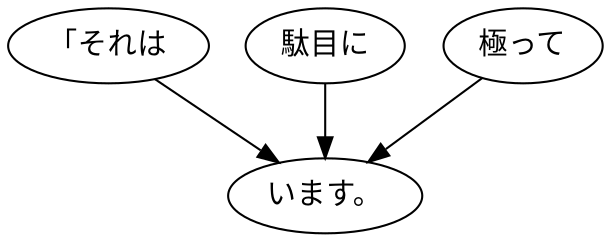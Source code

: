 digraph graph1535 {
	node0 [label="「それは"];
	node1 [label="駄目に"];
	node2 [label="極って"];
	node3 [label="います。"];
	node0 -> node3;
	node1 -> node3;
	node2 -> node3;
}
